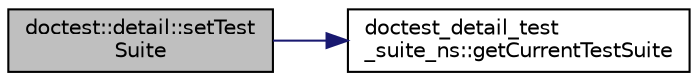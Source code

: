 digraph "doctest::detail::setTestSuite"
{
 // LATEX_PDF_SIZE
  edge [fontname="Helvetica",fontsize="10",labelfontname="Helvetica",labelfontsize="10"];
  node [fontname="Helvetica",fontsize="10",shape=record];
  rankdir="LR";
  Node1 [label="doctest::detail::setTest\lSuite",height=0.2,width=0.4,color="black", fillcolor="grey75", style="filled", fontcolor="black",tooltip=" "];
  Node1 -> Node2 [color="midnightblue",fontsize="10",style="solid"];
  Node2 [label="doctest_detail_test\l_suite_ns::getCurrentTestSuite",height=0.2,width=0.4,color="black", fillcolor="white", style="filled",URL="$namespacedoctest__detail__test__suite__ns.html#a63d04c2e0ba35dff1e33cf0a24ec66c8",tooltip=" "];
}
